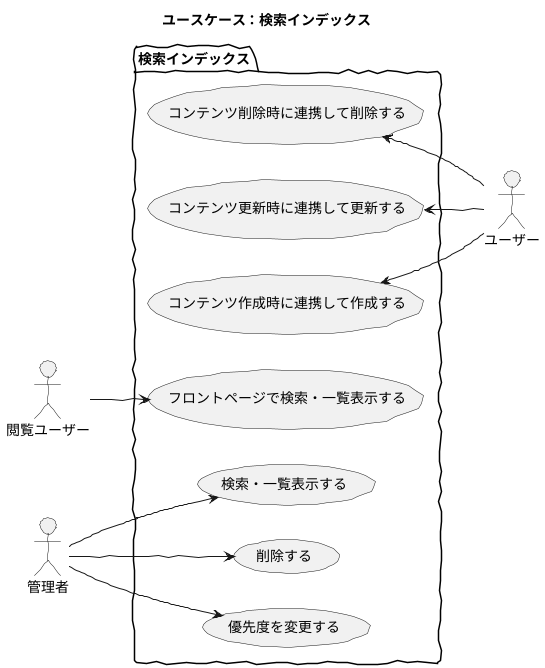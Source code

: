 @startuml

skinparam handwritten true
skinparam backgroundColor white

title ユースケース：検索インデックス

actor 閲覧ユーザー
actor ユーザー
actor 管理者

package 検索インデックス {
	left to right direction
	ユーザー -up-> (コンテンツ作成時に連携して作成する)
	ユーザー -up-> (コンテンツ更新時に連携して更新する)
	ユーザー -up-> (コンテンツ削除時に連携して削除する)
	管理者 -down-> (検索・一覧表示する)
	管理者 -down-> (削除する)
	管理者 -down-> (優先度を変更する)
	閲覧ユーザー -down-> (フロントページで検索・一覧表示する)
}


@enduml
